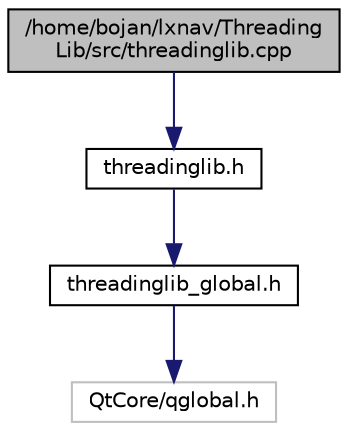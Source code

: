 digraph "/home/bojan/lxnav/ThreadingLib/src/threadinglib.cpp"
{
  edge [fontname="Helvetica",fontsize="10",labelfontname="Helvetica",labelfontsize="10"];
  node [fontname="Helvetica",fontsize="10",shape=record];
  Node0 [label="/home/bojan/lxnav/Threading\lLib/src/threadinglib.cpp",height=0.2,width=0.4,color="black", fillcolor="grey75", style="filled", fontcolor="black"];
  Node0 -> Node1 [color="midnightblue",fontsize="10",style="solid",fontname="Helvetica"];
  Node1 [label="threadinglib.h",height=0.2,width=0.4,color="black", fillcolor="white", style="filled",URL="$threadinglib_8h.html"];
  Node1 -> Node2 [color="midnightblue",fontsize="10",style="solid",fontname="Helvetica"];
  Node2 [label="threadinglib_global.h",height=0.2,width=0.4,color="black", fillcolor="white", style="filled",URL="$threadinglib__global_8h.html"];
  Node2 -> Node3 [color="midnightblue",fontsize="10",style="solid",fontname="Helvetica"];
  Node3 [label="QtCore/qglobal.h",height=0.2,width=0.4,color="grey75", fillcolor="white", style="filled"];
}
